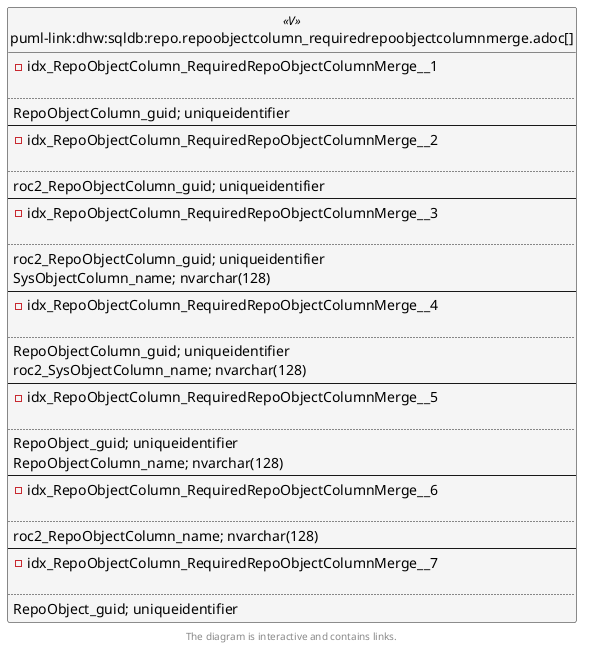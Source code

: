 @startuml
left to right direction
'top to bottom direction
hide circle
'avoide "." issues:
set namespaceSeparator none


skinparam class {
  BackgroundColor White
  BackgroundColor<<FN>> Yellow
  BackgroundColor<<FS>> Yellow
  BackgroundColor<<FT>> LightGray
  BackgroundColor<<IF>> Yellow
  BackgroundColor<<IS>> Yellow
  BackgroundColor<<P>> Aqua
  BackgroundColor<<PC>> Aqua
  BackgroundColor<<SN>> Yellow
  BackgroundColor<<SO>> SlateBlue
  BackgroundColor<<TF>> LightGray
  BackgroundColor<<TR>> Tomato
  BackgroundColor<<U>> White
  BackgroundColor<<V>> WhiteSmoke
  BackgroundColor<<X>> Aqua
  BackgroundColor<<external>> AliceBlue
}


entity "puml-link:dhw:sqldb:repo.repoobjectcolumn_requiredrepoobjectcolumnmerge.adoc[]" as repo.RepoObjectColumn_RequiredRepoObjectColumnMerge << V >> {
- idx_RepoObjectColumn_RequiredRepoObjectColumnMerge__1

..
RepoObjectColumn_guid; uniqueidentifier
--
- idx_RepoObjectColumn_RequiredRepoObjectColumnMerge__2

..
roc2_RepoObjectColumn_guid; uniqueidentifier
--
- idx_RepoObjectColumn_RequiredRepoObjectColumnMerge__3

..
roc2_RepoObjectColumn_guid; uniqueidentifier
SysObjectColumn_name; nvarchar(128)
--
- idx_RepoObjectColumn_RequiredRepoObjectColumnMerge__4

..
RepoObjectColumn_guid; uniqueidentifier
roc2_SysObjectColumn_name; nvarchar(128)
--
- idx_RepoObjectColumn_RequiredRepoObjectColumnMerge__5

..
RepoObject_guid; uniqueidentifier
RepoObjectColumn_name; nvarchar(128)
--
- idx_RepoObjectColumn_RequiredRepoObjectColumnMerge__6

..
roc2_RepoObjectColumn_name; nvarchar(128)
--
- idx_RepoObjectColumn_RequiredRepoObjectColumnMerge__7

..
RepoObject_guid; uniqueidentifier
}

footer The diagram is interactive and contains links.
@enduml

